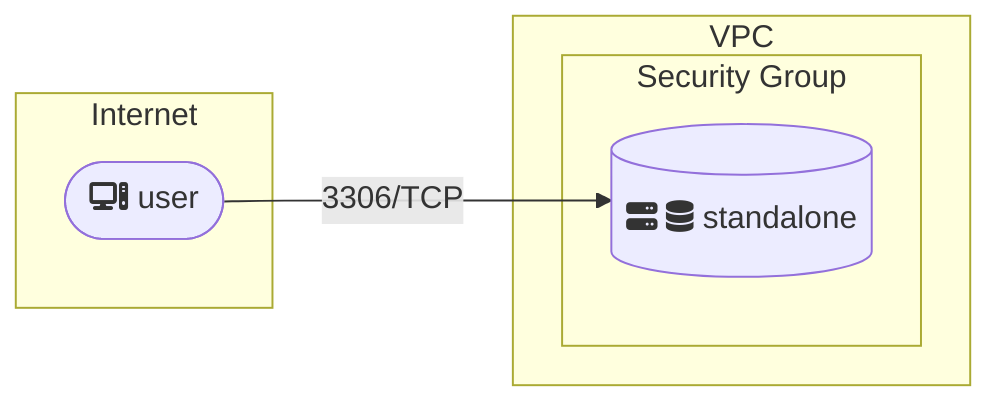 flowchart LR
    subgraph Internet
        U([fa:fa-computer user])
    end
    subgraph VPC
        subgraph SG[Security Group]
            S[(fa:fa-server fa:fa-database standalone)]
        end
    end
    U --> |3306/TCP| S
